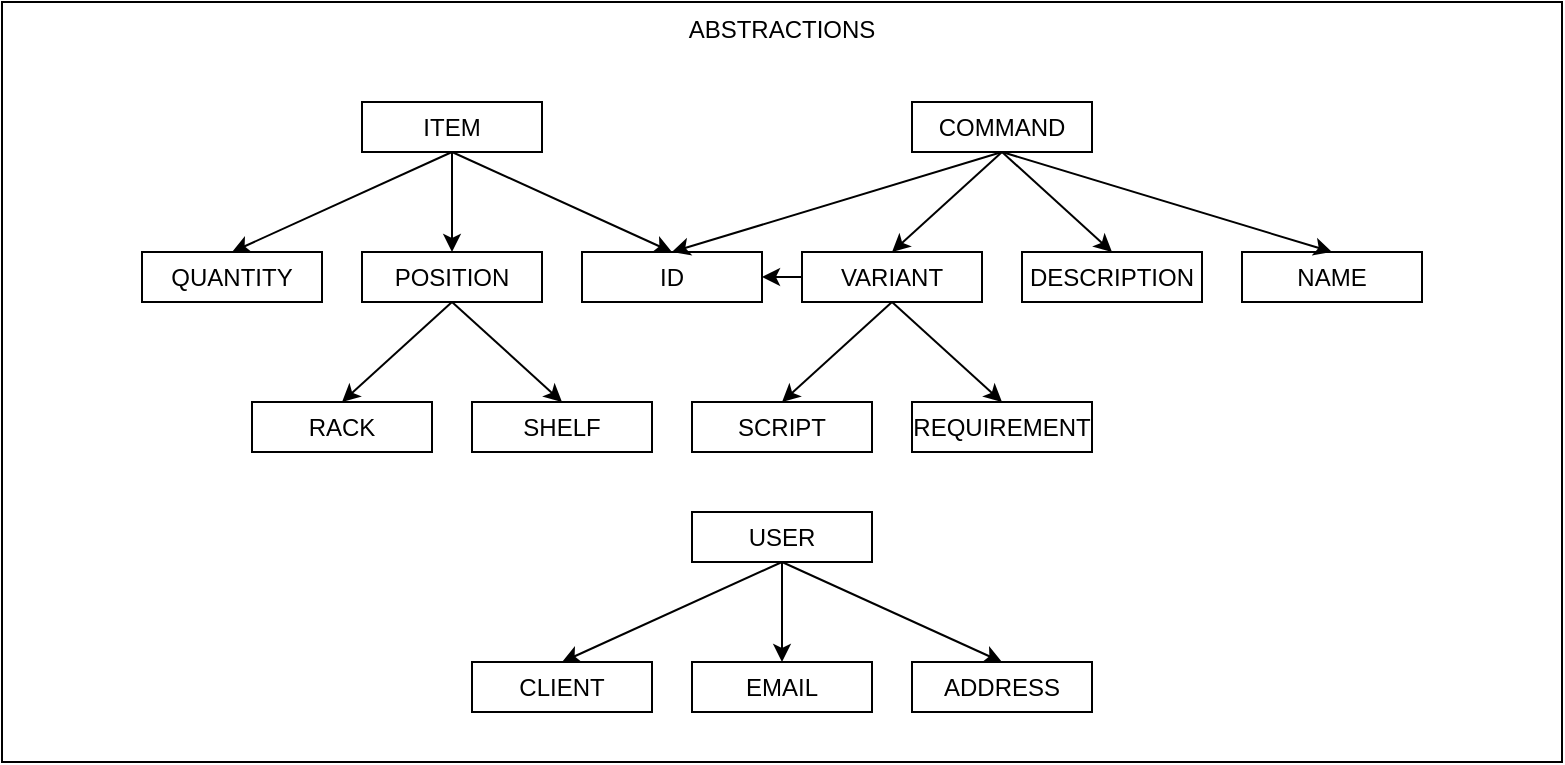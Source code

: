 <mxfile>
    <diagram id="BWzY9wqVH776P2Ob1cqu" name="Page-1">
        <mxGraphModel dx="807" dy="617" grid="1" gridSize="5" guides="1" tooltips="1" connect="1" arrows="1" fold="1" page="1" pageScale="1" pageWidth="850" pageHeight="1100" math="0" shadow="0">
            <root>
                <mxCell id="0"/>
                <mxCell id="1" parent="0"/>
                <mxCell id="1xTmKdq7Xywd2hlqX2Ob-1" value="ABSTRACTIONS" style="rounded=0;whiteSpace=wrap;html=1;verticalAlign=top;" parent="1" vertex="1">
                    <mxGeometry x="40" y="40" width="780" height="380" as="geometry"/>
                </mxCell>
                <mxCell id="1xTmKdq7Xywd2hlqX2Ob-2" value="ADDRESS" style="rounded=0;whiteSpace=wrap;html=1;imageWidth=24;" parent="1" vertex="1">
                    <mxGeometry x="495" y="370" width="90" height="25" as="geometry"/>
                </mxCell>
                <mxCell id="1xTmKdq7Xywd2hlqX2Ob-3" value="CLIENT" style="rounded=0;whiteSpace=wrap;html=1;imageWidth=24;" parent="1" vertex="1">
                    <mxGeometry x="275" y="370" width="90" height="25" as="geometry"/>
                </mxCell>
                <mxCell id="1xTmKdq7Xywd2hlqX2Ob-4" value="COMMAND" style="rounded=0;whiteSpace=wrap;html=1;imageWidth=24;" parent="1" vertex="1">
                    <mxGeometry x="495" y="90" width="90" height="25" as="geometry"/>
                </mxCell>
                <mxCell id="1xTmKdq7Xywd2hlqX2Ob-8" value="ID" style="rounded=0;whiteSpace=wrap;html=1;imageWidth=24;" parent="1" vertex="1">
                    <mxGeometry x="330" y="165" width="90" height="25" as="geometry"/>
                </mxCell>
                <mxCell id="1xTmKdq7Xywd2hlqX2Ob-9" value="EMAIL" style="rounded=0;whiteSpace=wrap;html=1;imageWidth=24;" parent="1" vertex="1">
                    <mxGeometry x="385" y="370" width="90" height="25" as="geometry"/>
                </mxCell>
                <mxCell id="1xTmKdq7Xywd2hlqX2Ob-10" value="DESCRIPTION" style="rounded=0;whiteSpace=wrap;html=1;imageWidth=24;" parent="1" vertex="1">
                    <mxGeometry x="550" y="165" width="90" height="25" as="geometry"/>
                </mxCell>
                <mxCell id="1xTmKdq7Xywd2hlqX2Ob-11" value="ITEM" style="rounded=0;whiteSpace=wrap;html=1;imageWidth=24;" parent="1" vertex="1">
                    <mxGeometry x="220" y="90" width="90" height="25" as="geometry"/>
                </mxCell>
                <mxCell id="1xTmKdq7Xywd2hlqX2Ob-12" value="NAME" style="rounded=0;whiteSpace=wrap;html=1;imageWidth=24;" parent="1" vertex="1">
                    <mxGeometry x="660" y="165" width="90" height="25" as="geometry"/>
                </mxCell>
                <mxCell id="1xTmKdq7Xywd2hlqX2Ob-13" value="POSITION" style="rounded=0;whiteSpace=wrap;html=1;imageWidth=24;" parent="1" vertex="1">
                    <mxGeometry x="220" y="165" width="90" height="25" as="geometry"/>
                </mxCell>
                <mxCell id="1xTmKdq7Xywd2hlqX2Ob-14" value="QUANTITY" style="rounded=0;whiteSpace=wrap;html=1;imageWidth=24;" parent="1" vertex="1">
                    <mxGeometry x="110" y="165" width="90" height="25" as="geometry"/>
                </mxCell>
                <mxCell id="1xTmKdq7Xywd2hlqX2Ob-15" value="RACK" style="rounded=0;whiteSpace=wrap;html=1;imageWidth=24;" parent="1" vertex="1">
                    <mxGeometry x="165" y="240" width="90" height="25" as="geometry"/>
                </mxCell>
                <mxCell id="1xTmKdq7Xywd2hlqX2Ob-16" value="REQUIREMENT" style="rounded=0;whiteSpace=wrap;html=1;imageWidth=24;" parent="1" vertex="1">
                    <mxGeometry x="495" y="240" width="90" height="25" as="geometry"/>
                </mxCell>
                <mxCell id="1xTmKdq7Xywd2hlqX2Ob-17" value="SCRIPT" style="rounded=0;whiteSpace=wrap;html=1;imageWidth=24;" parent="1" vertex="1">
                    <mxGeometry x="385" y="240" width="90" height="25" as="geometry"/>
                </mxCell>
                <mxCell id="1xTmKdq7Xywd2hlqX2Ob-18" value="SHELF" style="rounded=0;whiteSpace=wrap;html=1;imageWidth=24;" parent="1" vertex="1">
                    <mxGeometry x="275" y="240" width="90" height="25" as="geometry"/>
                </mxCell>
                <mxCell id="1xTmKdq7Xywd2hlqX2Ob-20" value="USER" style="rounded=0;whiteSpace=wrap;html=1;imageWidth=24;" parent="1" vertex="1">
                    <mxGeometry x="385" y="295" width="90" height="25" as="geometry"/>
                </mxCell>
                <mxCell id="1xTmKdq7Xywd2hlqX2Ob-21" value="VARIANT" style="rounded=0;whiteSpace=wrap;html=1;imageWidth=24;" parent="1" vertex="1">
                    <mxGeometry x="440" y="165" width="90" height="25" as="geometry"/>
                </mxCell>
                <mxCell id="1xTmKdq7Xywd2hlqX2Ob-24" value="" style="endArrow=classic;html=1;exitX=0.5;exitY=1;exitDx=0;exitDy=0;entryX=0.5;entryY=0;entryDx=0;entryDy=0;" parent="1" source="1xTmKdq7Xywd2hlqX2Ob-4" target="1xTmKdq7Xywd2hlqX2Ob-12" edge="1">
                    <mxGeometry width="50" height="50" relative="1" as="geometry">
                        <mxPoint x="420" y="205" as="sourcePoint"/>
                        <mxPoint x="470" y="155" as="targetPoint"/>
                    </mxGeometry>
                </mxCell>
                <mxCell id="1xTmKdq7Xywd2hlqX2Ob-25" value="" style="endArrow=classic;html=1;exitX=0.5;exitY=1;exitDx=0;exitDy=0;entryX=0.5;entryY=0;entryDx=0;entryDy=0;" parent="1" source="1xTmKdq7Xywd2hlqX2Ob-4" target="1xTmKdq7Xywd2hlqX2Ob-10" edge="1">
                    <mxGeometry width="50" height="50" relative="1" as="geometry">
                        <mxPoint x="420" y="205" as="sourcePoint"/>
                        <mxPoint x="470" y="155" as="targetPoint"/>
                    </mxGeometry>
                </mxCell>
                <mxCell id="1xTmKdq7Xywd2hlqX2Ob-26" value="" style="endArrow=classic;html=1;exitX=0.5;exitY=1;exitDx=0;exitDy=0;entryX=0.5;entryY=0;entryDx=0;entryDy=0;" parent="1" source="1xTmKdq7Xywd2hlqX2Ob-11" target="1xTmKdq7Xywd2hlqX2Ob-8" edge="1">
                    <mxGeometry width="50" height="50" relative="1" as="geometry">
                        <mxPoint x="420" y="205" as="sourcePoint"/>
                        <mxPoint x="470" y="155" as="targetPoint"/>
                    </mxGeometry>
                </mxCell>
                <mxCell id="1xTmKdq7Xywd2hlqX2Ob-28" value="" style="endArrow=classic;html=1;exitX=0.5;exitY=1;exitDx=0;exitDy=0;entryX=0.5;entryY=0;entryDx=0;entryDy=0;" parent="1" source="1xTmKdq7Xywd2hlqX2Ob-11" target="1xTmKdq7Xywd2hlqX2Ob-13" edge="1">
                    <mxGeometry width="50" height="50" relative="1" as="geometry">
                        <mxPoint x="400" y="105" as="sourcePoint"/>
                        <mxPoint x="450" y="55" as="targetPoint"/>
                    </mxGeometry>
                </mxCell>
                <mxCell id="1xTmKdq7Xywd2hlqX2Ob-29" value="" style="endArrow=classic;html=1;exitX=0.5;exitY=1;exitDx=0;exitDy=0;entryX=0.5;entryY=0;entryDx=0;entryDy=0;" parent="1" source="1xTmKdq7Xywd2hlqX2Ob-11" target="1xTmKdq7Xywd2hlqX2Ob-14" edge="1">
                    <mxGeometry width="50" height="50" relative="1" as="geometry">
                        <mxPoint x="400" y="75" as="sourcePoint"/>
                        <mxPoint x="450" y="25" as="targetPoint"/>
                    </mxGeometry>
                </mxCell>
                <mxCell id="1xTmKdq7Xywd2hlqX2Ob-32" value="" style="endArrow=classic;html=1;exitX=0.5;exitY=1;exitDx=0;exitDy=0;" parent="1" source="1xTmKdq7Xywd2hlqX2Ob-4" edge="1">
                    <mxGeometry width="50" height="50" relative="1" as="geometry">
                        <mxPoint x="400" y="100" as="sourcePoint"/>
                        <mxPoint x="375" y="165" as="targetPoint"/>
                    </mxGeometry>
                </mxCell>
                <mxCell id="1xTmKdq7Xywd2hlqX2Ob-33" value="" style="endArrow=classic;html=1;exitX=0.5;exitY=1;exitDx=0;exitDy=0;entryX=0.5;entryY=0;entryDx=0;entryDy=0;" parent="1" source="1xTmKdq7Xywd2hlqX2Ob-4" target="1xTmKdq7Xywd2hlqX2Ob-21" edge="1">
                    <mxGeometry width="50" height="50" relative="1" as="geometry">
                        <mxPoint x="400" y="100" as="sourcePoint"/>
                        <mxPoint x="450" y="50" as="targetPoint"/>
                    </mxGeometry>
                </mxCell>
                <mxCell id="1xTmKdq7Xywd2hlqX2Ob-36" value="" style="endArrow=classic;html=1;exitX=0.5;exitY=1;exitDx=0;exitDy=0;entryX=0.5;entryY=0;entryDx=0;entryDy=0;" parent="1" source="1xTmKdq7Xywd2hlqX2Ob-13" target="1xTmKdq7Xywd2hlqX2Ob-15" edge="1">
                    <mxGeometry width="50" height="50" relative="1" as="geometry">
                        <mxPoint x="400" y="135" as="sourcePoint"/>
                        <mxPoint x="450" y="85" as="targetPoint"/>
                    </mxGeometry>
                </mxCell>
                <mxCell id="1xTmKdq7Xywd2hlqX2Ob-37" value="" style="endArrow=classic;html=1;entryX=0.5;entryY=0;entryDx=0;entryDy=0;exitX=0.5;exitY=1;exitDx=0;exitDy=0;" parent="1" source="1xTmKdq7Xywd2hlqX2Ob-13" target="1xTmKdq7Xywd2hlqX2Ob-18" edge="1">
                    <mxGeometry width="50" height="50" relative="1" as="geometry">
                        <mxPoint x="260" y="205" as="sourcePoint"/>
                        <mxPoint x="450" y="85" as="targetPoint"/>
                    </mxGeometry>
                </mxCell>
                <mxCell id="1xTmKdq7Xywd2hlqX2Ob-38" value="" style="endArrow=classic;html=1;exitX=0.5;exitY=1;exitDx=0;exitDy=0;entryX=0.5;entryY=0;entryDx=0;entryDy=0;" parent="1" source="1xTmKdq7Xywd2hlqX2Ob-21" target="1xTmKdq7Xywd2hlqX2Ob-17" edge="1">
                    <mxGeometry width="50" height="50" relative="1" as="geometry">
                        <mxPoint x="180" y="135" as="sourcePoint"/>
                        <mxPoint x="230" y="85" as="targetPoint"/>
                    </mxGeometry>
                </mxCell>
                <mxCell id="1xTmKdq7Xywd2hlqX2Ob-39" value="" style="endArrow=classic;html=1;exitX=0.5;exitY=1;exitDx=0;exitDy=0;entryX=0.5;entryY=0;entryDx=0;entryDy=0;" parent="1" source="1xTmKdq7Xywd2hlqX2Ob-21" target="1xTmKdq7Xywd2hlqX2Ob-16" edge="1">
                    <mxGeometry width="50" height="50" relative="1" as="geometry">
                        <mxPoint x="180" y="135" as="sourcePoint"/>
                        <mxPoint x="230" y="85" as="targetPoint"/>
                    </mxGeometry>
                </mxCell>
                <mxCell id="1xTmKdq7Xywd2hlqX2Ob-40" value="" style="endArrow=classic;html=1;exitX=0.5;exitY=1;exitDx=0;exitDy=0;entryX=0.5;entryY=0;entryDx=0;entryDy=0;" parent="1" source="1xTmKdq7Xywd2hlqX2Ob-20" target="1xTmKdq7Xywd2hlqX2Ob-3" edge="1">
                    <mxGeometry width="50" height="50" relative="1" as="geometry">
                        <mxPoint x="515" y="490" as="sourcePoint"/>
                        <mxPoint x="565" y="440" as="targetPoint"/>
                    </mxGeometry>
                </mxCell>
                <mxCell id="1xTmKdq7Xywd2hlqX2Ob-41" value="" style="endArrow=classic;html=1;exitX=0.5;exitY=1;exitDx=0;exitDy=0;entryX=0.5;entryY=0;entryDx=0;entryDy=0;" parent="1" source="1xTmKdq7Xywd2hlqX2Ob-20" target="1xTmKdq7Xywd2hlqX2Ob-9" edge="1">
                    <mxGeometry width="50" height="50" relative="1" as="geometry">
                        <mxPoint x="515" y="490" as="sourcePoint"/>
                        <mxPoint x="565" y="440" as="targetPoint"/>
                    </mxGeometry>
                </mxCell>
                <mxCell id="1xTmKdq7Xywd2hlqX2Ob-42" value="" style="endArrow=classic;html=1;exitX=0.5;exitY=1;exitDx=0;exitDy=0;entryX=0.5;entryY=0;entryDx=0;entryDy=0;" parent="1" source="1xTmKdq7Xywd2hlqX2Ob-20" target="1xTmKdq7Xywd2hlqX2Ob-2" edge="1">
                    <mxGeometry width="50" height="50" relative="1" as="geometry">
                        <mxPoint x="515" y="490" as="sourcePoint"/>
                        <mxPoint x="565" y="440" as="targetPoint"/>
                    </mxGeometry>
                </mxCell>
                <mxCell id="1xTmKdq7Xywd2hlqX2Ob-43" value="" style="endArrow=classic;html=1;exitX=0;exitY=0.5;exitDx=0;exitDy=0;entryX=1;entryY=0.5;entryDx=0;entryDy=0;" parent="1" source="1xTmKdq7Xywd2hlqX2Ob-21" target="1xTmKdq7Xywd2hlqX2Ob-8" edge="1">
                    <mxGeometry width="50" height="50" relative="1" as="geometry">
                        <mxPoint x="400" y="135" as="sourcePoint"/>
                        <mxPoint x="450" y="85" as="targetPoint"/>
                    </mxGeometry>
                </mxCell>
            </root>
        </mxGraphModel>
    </diagram>
</mxfile>